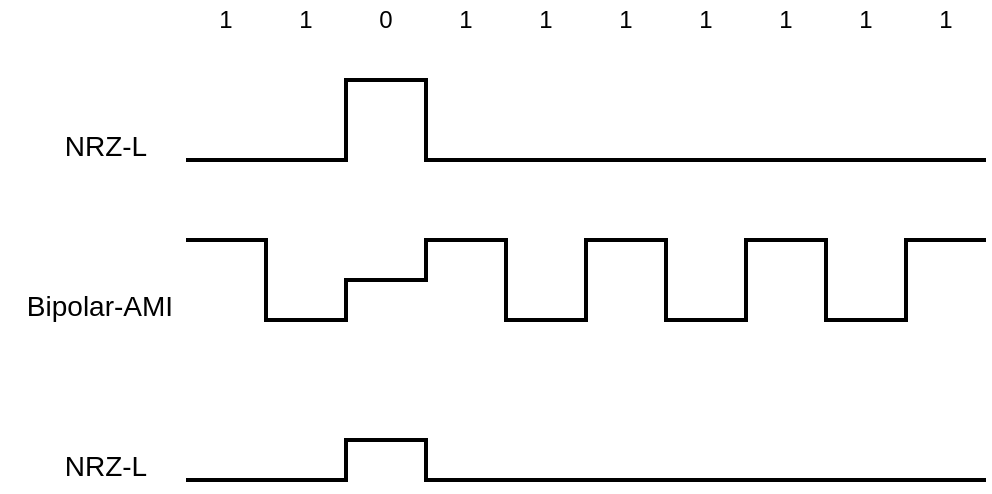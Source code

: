 <mxfile version="13.8.0" type="device"><diagram id="uN3oOxDjJcCjpiWz1Blm" name="Page-1"><mxGraphModel dx="1120" dy="543" grid="1" gridSize="10" guides="1" tooltips="1" connect="1" arrows="1" fold="1" page="1" pageScale="1" pageWidth="850" pageHeight="1100" math="0" shadow="0"><root><mxCell id="0"/><mxCell id="1" parent="0"/><mxCell id="0eiZlanuQxLNJWvs567a-1" value="" style="endArrow=none;html=1;sketch=0;edgeStyle=orthogonalEdgeStyle;strokeWidth=2;endSize=1;startSize=1;jumpSize=1;rounded=0;spacing=2;" edge="1" parent="1"><mxGeometry width="50" height="50" relative="1" as="geometry"><mxPoint x="80" y="320" as="sourcePoint"/><mxPoint x="480" y="320" as="targetPoint"/><Array as="points"><mxPoint x="160" y="320"/><mxPoint x="160" y="280"/><mxPoint x="200" y="280"/><mxPoint x="200" y="320"/></Array></mxGeometry></mxCell><mxCell id="0eiZlanuQxLNJWvs567a-3" value="1" style="text;html=1;strokeColor=none;fillColor=none;align=center;verticalAlign=middle;whiteSpace=wrap;rounded=0;" vertex="1" parent="1"><mxGeometry x="80" y="240" width="40" height="20" as="geometry"/></mxCell><mxCell id="0eiZlanuQxLNJWvs567a-4" value="1" style="text;html=1;strokeColor=none;fillColor=none;align=center;verticalAlign=middle;whiteSpace=wrap;rounded=0;" vertex="1" parent="1"><mxGeometry x="120" y="240" width="40" height="20" as="geometry"/></mxCell><mxCell id="0eiZlanuQxLNJWvs567a-5" value="0" style="text;html=1;strokeColor=none;fillColor=none;align=center;verticalAlign=middle;whiteSpace=wrap;rounded=0;" vertex="1" parent="1"><mxGeometry x="160" y="240" width="40" height="20" as="geometry"/></mxCell><mxCell id="0eiZlanuQxLNJWvs567a-6" value="1" style="text;html=1;strokeColor=none;fillColor=none;align=center;verticalAlign=middle;whiteSpace=wrap;rounded=0;" vertex="1" parent="1"><mxGeometry x="200" y="240" width="40" height="20" as="geometry"/></mxCell><mxCell id="0eiZlanuQxLNJWvs567a-7" value="1" style="text;html=1;strokeColor=none;fillColor=none;align=center;verticalAlign=middle;whiteSpace=wrap;rounded=0;" vertex="1" parent="1"><mxGeometry x="240" y="240" width="40" height="20" as="geometry"/></mxCell><mxCell id="0eiZlanuQxLNJWvs567a-8" value="1" style="text;html=1;strokeColor=none;fillColor=none;align=center;verticalAlign=middle;whiteSpace=wrap;rounded=0;" vertex="1" parent="1"><mxGeometry x="280" y="240" width="40" height="20" as="geometry"/></mxCell><mxCell id="0eiZlanuQxLNJWvs567a-9" value="1" style="text;html=1;strokeColor=none;fillColor=none;align=center;verticalAlign=middle;whiteSpace=wrap;rounded=0;" vertex="1" parent="1"><mxGeometry x="320" y="240" width="40" height="20" as="geometry"/></mxCell><mxCell id="0eiZlanuQxLNJWvs567a-10" value="1" style="text;html=1;strokeColor=none;fillColor=none;align=center;verticalAlign=middle;whiteSpace=wrap;rounded=0;" vertex="1" parent="1"><mxGeometry x="360" y="240" width="40" height="20" as="geometry"/></mxCell><mxCell id="0eiZlanuQxLNJWvs567a-11" value="1" style="text;html=1;strokeColor=none;fillColor=none;align=center;verticalAlign=middle;whiteSpace=wrap;rounded=0;" vertex="1" parent="1"><mxGeometry x="400" y="240" width="40" height="20" as="geometry"/></mxCell><mxCell id="0eiZlanuQxLNJWvs567a-12" value="1" style="text;html=1;strokeColor=none;fillColor=none;align=center;verticalAlign=middle;whiteSpace=wrap;rounded=0;" vertex="1" parent="1"><mxGeometry x="440" y="240" width="40" height="20" as="geometry"/></mxCell><mxCell id="0eiZlanuQxLNJWvs567a-13" value="&lt;font style=&quot;font-size: 14px&quot;&gt;NRZ-L&lt;/font&gt;" style="text;html=1;strokeColor=none;fillColor=none;align=center;verticalAlign=middle;whiteSpace=wrap;rounded=0;" vertex="1" parent="1"><mxGeometry x="10" y="300" width="60" height="26" as="geometry"/></mxCell><mxCell id="0eiZlanuQxLNJWvs567a-14" value="" style="endArrow=none;html=1;sketch=0;edgeStyle=orthogonalEdgeStyle;strokeWidth=2;endSize=1;startSize=1;jumpSize=1;rounded=0;spacing=2;" edge="1" parent="1"><mxGeometry width="50" height="50" relative="1" as="geometry"><mxPoint x="80" y="320" as="sourcePoint"/><mxPoint x="480" y="320" as="targetPoint"/><Array as="points"><mxPoint x="160" y="320"/><mxPoint x="160" y="280"/><mxPoint x="200" y="280"/><mxPoint x="200" y="320"/></Array></mxGeometry></mxCell><mxCell id="0eiZlanuQxLNJWvs567a-15" value="" style="endArrow=none;html=1;sketch=0;edgeStyle=orthogonalEdgeStyle;strokeWidth=2;endSize=1;startSize=1;jumpSize=1;rounded=0;spacing=2;" edge="1" parent="1"><mxGeometry width="50" height="50" relative="1" as="geometry"><mxPoint x="80" y="360" as="sourcePoint"/><mxPoint x="480" y="360" as="targetPoint"/><Array as="points"><mxPoint x="120" y="360"/><mxPoint x="120" y="400"/><mxPoint x="160" y="400"/><mxPoint x="160" y="380"/><mxPoint x="200" y="380"/><mxPoint x="200" y="360"/><mxPoint x="240" y="360"/><mxPoint x="240" y="400"/><mxPoint x="280" y="400"/><mxPoint x="280" y="360"/><mxPoint x="320" y="360"/><mxPoint x="320" y="400"/><mxPoint x="360" y="400"/><mxPoint x="360" y="360"/><mxPoint x="400" y="360"/><mxPoint x="400" y="400"/><mxPoint x="440" y="400"/><mxPoint x="440" y="360"/><mxPoint x="480" y="360"/></Array></mxGeometry></mxCell><mxCell id="0eiZlanuQxLNJWvs567a-16" value="" style="endArrow=none;html=1;sketch=0;edgeStyle=orthogonalEdgeStyle;strokeWidth=2;endSize=1;startSize=1;jumpSize=1;rounded=0;spacing=2;" edge="1" parent="1"><mxGeometry width="50" height="50" relative="1" as="geometry"><mxPoint x="80" y="480" as="sourcePoint"/><mxPoint x="480" y="480" as="targetPoint"/><Array as="points"><mxPoint x="160" y="480"/><mxPoint x="160" y="460"/><mxPoint x="200" y="460"/><mxPoint x="200" y="480"/></Array></mxGeometry></mxCell><mxCell id="0eiZlanuQxLNJWvs567a-17" value="&lt;font style=&quot;font-size: 14px&quot;&gt;Bipolar-AMI&lt;/font&gt;" style="text;html=1;strokeColor=none;fillColor=none;align=center;verticalAlign=middle;whiteSpace=wrap;rounded=0;" vertex="1" parent="1"><mxGeometry x="-13" y="380" width="100" height="26" as="geometry"/></mxCell><mxCell id="0eiZlanuQxLNJWvs567a-18" value="&lt;font style=&quot;font-size: 14px&quot;&gt;NRZ-L&lt;/font&gt;" style="text;html=1;strokeColor=none;fillColor=none;align=center;verticalAlign=middle;whiteSpace=wrap;rounded=0;" vertex="1" parent="1"><mxGeometry x="10" y="460" width="60" height="26" as="geometry"/></mxCell></root></mxGraphModel></diagram></mxfile>